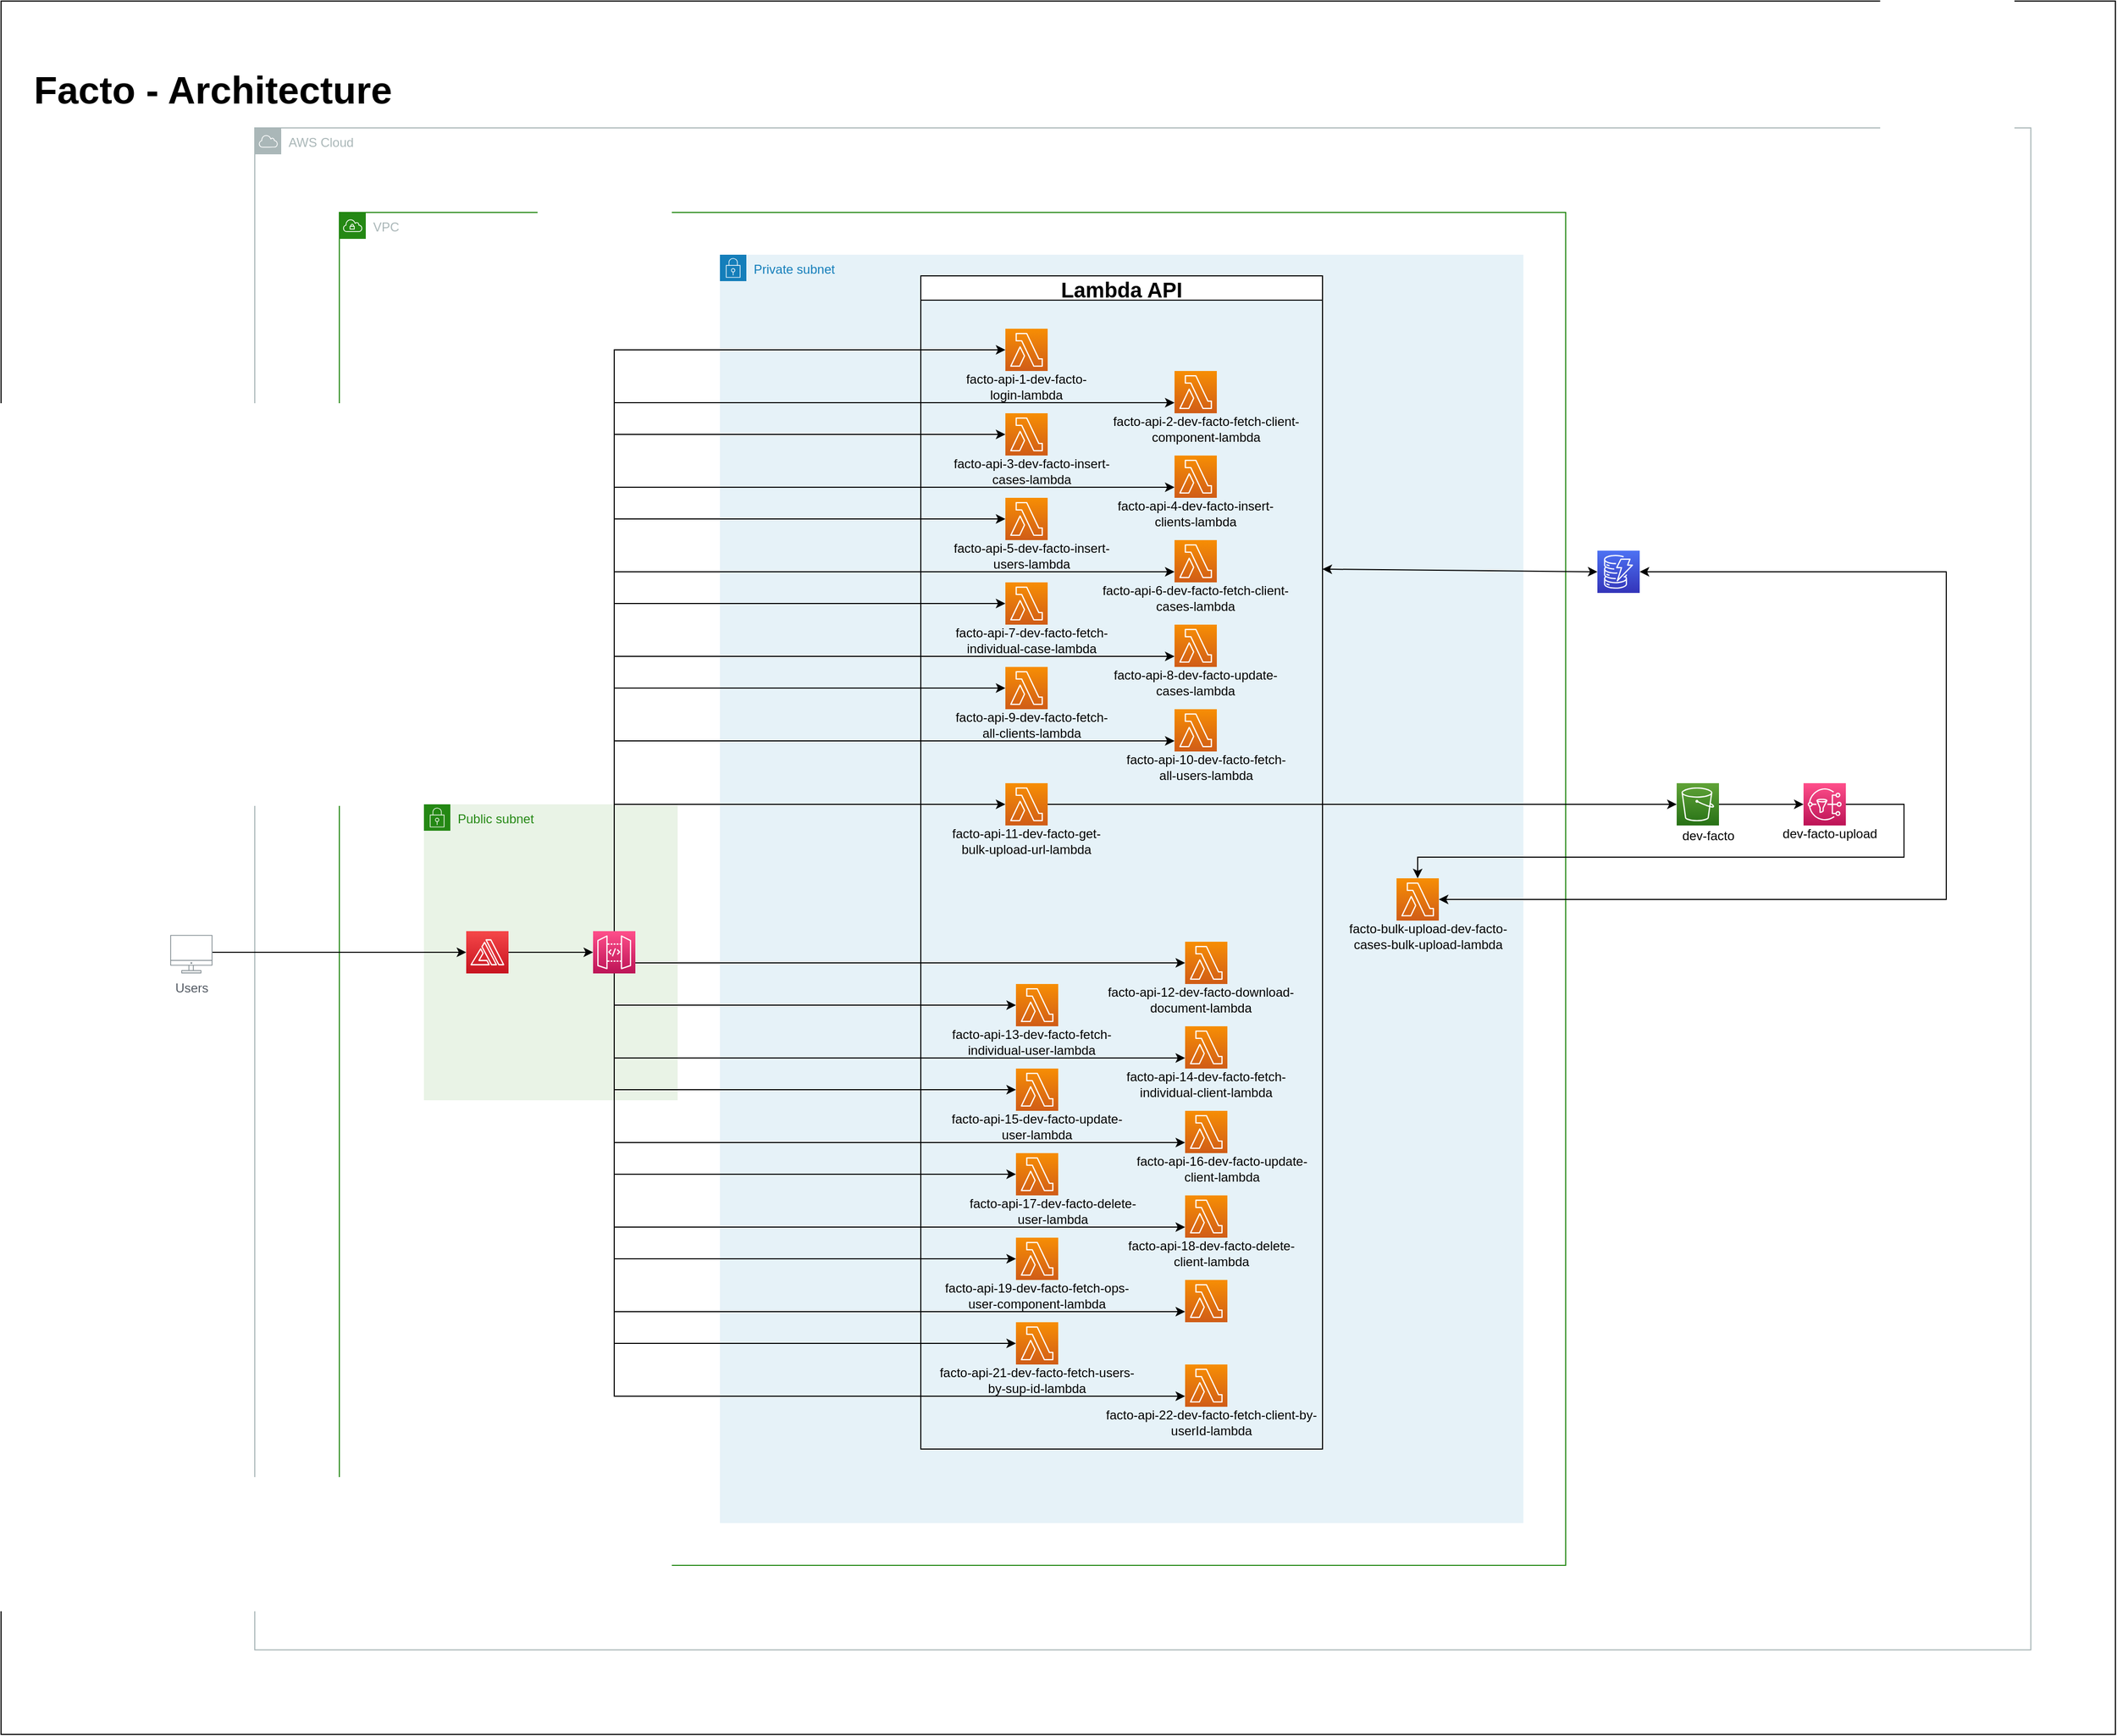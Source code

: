 <mxfile version="20.2.7" type="github">
  <diagram id="A2XSHuqJlMq8rNMNuziP" name="Page-1">
    <mxGraphModel dx="1766" dy="943" grid="1" gridSize="10" guides="1" tooltips="1" connect="1" arrows="1" fold="1" page="0" pageScale="1" pageWidth="1100" pageHeight="1100" background="#FFFFFF" math="0" shadow="0">
      <root>
        <mxCell id="0" />
        <mxCell id="1" parent="0" />
        <mxCell id="5oaeEAeBF5l6Jmh7AZM0-11" value="" style="rounded=0;whiteSpace=wrap;html=1;fontSize=36;" parent="1" vertex="1">
          <mxGeometry x="-400" y="-160" width="2000" height="1640" as="geometry" />
        </mxCell>
        <object label="AWS" id="ZJu1gmb1K3_EzXzDdYMx-7">
          <mxCell parent="0" />
        </object>
        <mxCell id="5oaeEAeBF5l6Jmh7AZM0-14" value="&lt;h1&gt;&lt;font style=&quot;font-size: 36px;&quot;&gt;Facto - Architecture&lt;/font&gt;&lt;/h1&gt;" style="text;strokeColor=none;fillColor=none;html=1;fontSize=24;fontStyle=1;verticalAlign=middle;align=center;" parent="ZJu1gmb1K3_EzXzDdYMx-7" vertex="1">
          <mxGeometry x="-350" y="-110" width="300" height="60" as="geometry" />
        </mxCell>
        <mxCell id="5oaeEAeBF5l6Jmh7AZM0-267" value="AWS Cloud" style="sketch=0;outlineConnect=0;gradientColor=none;html=1;whiteSpace=wrap;fontSize=12;fontStyle=0;shape=mxgraph.aws4.group;grIcon=mxgraph.aws4.group_aws_cloud;strokeColor=#AAB7B8;fillColor=none;verticalAlign=top;align=left;spacingLeft=30;fontColor=#AAB7B8;dashed=0;" parent="ZJu1gmb1K3_EzXzDdYMx-7" vertex="1">
          <mxGeometry x="-160" y="-40" width="1680" height="1440" as="geometry" />
        </mxCell>
        <object label="VPC" id="5oaeEAeBF5l6Jmh7AZM0-22">
          <mxCell parent="0" />
        </object>
        <mxCell id="5oaeEAeBF5l6Jmh7AZM0-23" value="VPC" style="points=[[0,0],[0.25,0],[0.5,0],[0.75,0],[1,0],[1,0.25],[1,0.5],[1,0.75],[1,1],[0.75,1],[0.5,1],[0.25,1],[0,1],[0,0.75],[0,0.5],[0,0.25]];outlineConnect=0;gradientColor=none;html=1;whiteSpace=wrap;fontSize=12;fontStyle=0;container=1;pointerEvents=0;collapsible=0;recursiveResize=0;shape=mxgraph.aws4.group;grIcon=mxgraph.aws4.group_vpc;strokeColor=#248814;fillColor=none;verticalAlign=top;align=left;spacingLeft=30;fontColor=#AAB7B8;dashed=0;" parent="5oaeEAeBF5l6Jmh7AZM0-22" vertex="1">
          <mxGeometry x="-80" y="40" width="1160" height="1280" as="geometry" />
        </mxCell>
        <object label="Subnet,SG" id="ZJu1gmb1K3_EzXzDdYMx-52">
          <mxCell parent="0" />
        </object>
        <mxCell id="5oaeEAeBF5l6Jmh7AZM0-32" value="Public subnet" style="points=[[0,0],[0.25,0],[0.5,0],[0.75,0],[1,0],[1,0.25],[1,0.5],[1,0.75],[1,1],[0.75,1],[0.5,1],[0.25,1],[0,1],[0,0.75],[0,0.5],[0,0.25]];outlineConnect=0;gradientColor=none;html=1;whiteSpace=wrap;fontSize=12;fontStyle=0;container=1;pointerEvents=0;collapsible=0;recursiveResize=0;shape=mxgraph.aws4.group;grIcon=mxgraph.aws4.group_security_group;grStroke=0;strokeColor=#248814;fillColor=#E9F3E6;verticalAlign=top;align=left;spacingLeft=30;fontColor=#248814;dashed=0;" parent="ZJu1gmb1K3_EzXzDdYMx-52" vertex="1">
          <mxGeometry y="600" width="240" height="280" as="geometry" />
        </mxCell>
        <mxCell id="5oaeEAeBF5l6Jmh7AZM0-33" value="Private subnet" style="points=[[0,0],[0.25,0],[0.5,0],[0.75,0],[1,0],[1,0.25],[1,0.5],[1,0.75],[1,1],[0.75,1],[0.5,1],[0.25,1],[0,1],[0,0.75],[0,0.5],[0,0.25]];outlineConnect=0;gradientColor=none;html=1;whiteSpace=wrap;fontSize=12;fontStyle=0;container=1;pointerEvents=0;collapsible=0;recursiveResize=0;shape=mxgraph.aws4.group;grIcon=mxgraph.aws4.group_security_group;grStroke=0;strokeColor=#147EBA;fillColor=#E6F2F8;verticalAlign=top;align=left;spacingLeft=30;fontColor=#147EBA;dashed=0;" parent="ZJu1gmb1K3_EzXzDdYMx-52" vertex="1">
          <mxGeometry x="280" y="80" width="760" height="1200" as="geometry" />
        </mxCell>
        <mxCell id="5oaeEAeBF5l6Jmh7AZM0-218" value="" style="sketch=0;points=[[0,0,0],[0.25,0,0],[0.5,0,0],[0.75,0,0],[1,0,0],[0,1,0],[0.25,1,0],[0.5,1,0],[0.75,1,0],[1,1,0],[0,0.25,0],[0,0.5,0],[0,0.75,0],[1,0.25,0],[1,0.5,0],[1,0.75,0]];outlineConnect=0;fontColor=#232F3E;gradientColor=#F78E04;gradientDirection=north;fillColor=#D05C17;strokeColor=#ffffff;dashed=0;verticalLabelPosition=bottom;verticalAlign=top;align=center;html=1;fontSize=12;fontStyle=0;aspect=fixed;shape=mxgraph.aws4.resourceIcon;resIcon=mxgraph.aws4.lambda;" parent="5oaeEAeBF5l6Jmh7AZM0-33" vertex="1">
          <mxGeometry x="640" y="590" width="40" height="40" as="geometry" />
        </mxCell>
        <mxCell id="5oaeEAeBF5l6Jmh7AZM0-219" value="facto-bulk-upload-dev-facto-cases-bulk-upload-lambda" style="text;html=1;strokeColor=none;fillColor=none;align=center;verticalAlign=middle;whiteSpace=wrap;rounded=0;" parent="5oaeEAeBF5l6Jmh7AZM0-33" vertex="1">
          <mxGeometry x="590" y="630" width="160" height="30" as="geometry" />
        </mxCell>
        <object label="LambdaGroup" id="5oaeEAeBF5l6Jmh7AZM0-170">
          <mxCell parent="0" />
        </object>
        <object label="FrontEnd- ApiGW" id="5oaeEAeBF5l6Jmh7AZM0-139">
          <mxCell parent="0" />
        </object>
        <mxCell id="5oaeEAeBF5l6Jmh7AZM0-153" style="edgeStyle=orthogonalEdgeStyle;rounded=0;orthogonalLoop=1;jettySize=auto;html=1;exitX=1;exitY=0.75;exitDx=0;exitDy=0;exitPerimeter=0;fontSize=36;" parent="5oaeEAeBF5l6Jmh7AZM0-139" source="5oaeEAeBF5l6Jmh7AZM0-140" target="5oaeEAeBF5l6Jmh7AZM0-114" edge="1">
          <mxGeometry relative="1" as="geometry" />
        </mxCell>
        <mxCell id="5oaeEAeBF5l6Jmh7AZM0-154" style="edgeStyle=orthogonalEdgeStyle;rounded=0;orthogonalLoop=1;jettySize=auto;html=1;exitX=0.5;exitY=1;exitDx=0;exitDy=0;exitPerimeter=0;entryX=0;entryY=0.5;entryDx=0;entryDy=0;entryPerimeter=0;fontSize=36;" parent="5oaeEAeBF5l6Jmh7AZM0-139" source="5oaeEAeBF5l6Jmh7AZM0-140" target="5oaeEAeBF5l6Jmh7AZM0-115" edge="1">
          <mxGeometry relative="1" as="geometry" />
        </mxCell>
        <mxCell id="5oaeEAeBF5l6Jmh7AZM0-155" style="edgeStyle=orthogonalEdgeStyle;rounded=0;orthogonalLoop=1;jettySize=auto;html=1;exitX=0.5;exitY=1;exitDx=0;exitDy=0;exitPerimeter=0;entryX=0;entryY=0.75;entryDx=0;entryDy=0;entryPerimeter=0;fontSize=36;" parent="5oaeEAeBF5l6Jmh7AZM0-139" source="5oaeEAeBF5l6Jmh7AZM0-140" target="5oaeEAeBF5l6Jmh7AZM0-118" edge="1">
          <mxGeometry relative="1" as="geometry" />
        </mxCell>
        <mxCell id="5oaeEAeBF5l6Jmh7AZM0-156" style="edgeStyle=orthogonalEdgeStyle;rounded=0;orthogonalLoop=1;jettySize=auto;html=1;exitX=0.5;exitY=1;exitDx=0;exitDy=0;exitPerimeter=0;entryX=0;entryY=0.5;entryDx=0;entryDy=0;entryPerimeter=0;fontSize=36;" parent="5oaeEAeBF5l6Jmh7AZM0-139" source="5oaeEAeBF5l6Jmh7AZM0-140" target="5oaeEAeBF5l6Jmh7AZM0-119" edge="1">
          <mxGeometry relative="1" as="geometry" />
        </mxCell>
        <mxCell id="5oaeEAeBF5l6Jmh7AZM0-157" style="edgeStyle=orthogonalEdgeStyle;rounded=0;orthogonalLoop=1;jettySize=auto;html=1;exitX=0.5;exitY=1;exitDx=0;exitDy=0;exitPerimeter=0;entryX=0;entryY=0.75;entryDx=0;entryDy=0;entryPerimeter=0;fontSize=36;" parent="5oaeEAeBF5l6Jmh7AZM0-139" source="5oaeEAeBF5l6Jmh7AZM0-140" target="5oaeEAeBF5l6Jmh7AZM0-120" edge="1">
          <mxGeometry relative="1" as="geometry" />
        </mxCell>
        <mxCell id="5oaeEAeBF5l6Jmh7AZM0-158" style="edgeStyle=orthogonalEdgeStyle;rounded=0;orthogonalLoop=1;jettySize=auto;html=1;exitX=0.5;exitY=1;exitDx=0;exitDy=0;exitPerimeter=0;entryX=0;entryY=0.5;entryDx=0;entryDy=0;entryPerimeter=0;fontSize=36;" parent="5oaeEAeBF5l6Jmh7AZM0-139" source="5oaeEAeBF5l6Jmh7AZM0-140" target="5oaeEAeBF5l6Jmh7AZM0-121" edge="1">
          <mxGeometry relative="1" as="geometry" />
        </mxCell>
        <mxCell id="5oaeEAeBF5l6Jmh7AZM0-159" style="edgeStyle=orthogonalEdgeStyle;rounded=0;orthogonalLoop=1;jettySize=auto;html=1;exitX=0.5;exitY=1;exitDx=0;exitDy=0;exitPerimeter=0;entryX=0;entryY=0.75;entryDx=0;entryDy=0;entryPerimeter=0;fontSize=36;" parent="5oaeEAeBF5l6Jmh7AZM0-139" source="5oaeEAeBF5l6Jmh7AZM0-140" target="5oaeEAeBF5l6Jmh7AZM0-122" edge="1">
          <mxGeometry relative="1" as="geometry" />
        </mxCell>
        <mxCell id="5oaeEAeBF5l6Jmh7AZM0-160" style="edgeStyle=orthogonalEdgeStyle;rounded=0;orthogonalLoop=1;jettySize=auto;html=1;exitX=0.5;exitY=1;exitDx=0;exitDy=0;exitPerimeter=0;entryX=0;entryY=0.5;entryDx=0;entryDy=0;entryPerimeter=0;fontSize=36;" parent="5oaeEAeBF5l6Jmh7AZM0-139" source="5oaeEAeBF5l6Jmh7AZM0-140" target="5oaeEAeBF5l6Jmh7AZM0-123" edge="1">
          <mxGeometry relative="1" as="geometry" />
        </mxCell>
        <mxCell id="5oaeEAeBF5l6Jmh7AZM0-161" style="edgeStyle=orthogonalEdgeStyle;rounded=0;orthogonalLoop=1;jettySize=auto;html=1;exitX=0.5;exitY=1;exitDx=0;exitDy=0;exitPerimeter=0;entryX=0;entryY=0.75;entryDx=0;entryDy=0;entryPerimeter=0;fontSize=36;" parent="5oaeEAeBF5l6Jmh7AZM0-139" source="5oaeEAeBF5l6Jmh7AZM0-140" target="5oaeEAeBF5l6Jmh7AZM0-116" edge="1">
          <mxGeometry relative="1" as="geometry" />
        </mxCell>
        <mxCell id="5oaeEAeBF5l6Jmh7AZM0-162" style="edgeStyle=orthogonalEdgeStyle;rounded=0;orthogonalLoop=1;jettySize=auto;html=1;exitX=0.5;exitY=1;exitDx=0;exitDy=0;exitPerimeter=0;entryX=0;entryY=0.5;entryDx=0;entryDy=0;entryPerimeter=0;fontSize=36;" parent="5oaeEAeBF5l6Jmh7AZM0-139" source="5oaeEAeBF5l6Jmh7AZM0-140" target="5oaeEAeBF5l6Jmh7AZM0-117" edge="1">
          <mxGeometry relative="1" as="geometry" />
        </mxCell>
        <mxCell id="5oaeEAeBF5l6Jmh7AZM0-163" style="edgeStyle=orthogonalEdgeStyle;rounded=0;orthogonalLoop=1;jettySize=auto;html=1;exitX=0.5;exitY=1;exitDx=0;exitDy=0;exitPerimeter=0;entryX=0;entryY=0.75;entryDx=0;entryDy=0;entryPerimeter=0;fontSize=36;" parent="5oaeEAeBF5l6Jmh7AZM0-139" source="5oaeEAeBF5l6Jmh7AZM0-140" target="5oaeEAeBF5l6Jmh7AZM0-134" edge="1">
          <mxGeometry relative="1" as="geometry" />
        </mxCell>
        <mxCell id="5oaeEAeBF5l6Jmh7AZM0-140" value="" style="sketch=0;points=[[0,0,0],[0.25,0,0],[0.5,0,0],[0.75,0,0],[1,0,0],[0,1,0],[0.25,1,0],[0.5,1,0],[0.75,1,0],[1,1,0],[0,0.25,0],[0,0.5,0],[0,0.75,0],[1,0.25,0],[1,0.5,0],[1,0.75,0]];outlineConnect=0;fontColor=#232F3E;gradientColor=#FF4F8B;gradientDirection=north;fillColor=#BC1356;strokeColor=#ffffff;dashed=0;verticalLabelPosition=bottom;verticalAlign=top;align=center;html=1;fontSize=12;fontStyle=0;aspect=fixed;shape=mxgraph.aws4.resourceIcon;resIcon=mxgraph.aws4.api_gateway;" parent="5oaeEAeBF5l6Jmh7AZM0-139" vertex="1">
          <mxGeometry x="160" y="720" width="40" height="40" as="geometry" />
        </mxCell>
        <mxCell id="5oaeEAeBF5l6Jmh7AZM0-246" style="edgeStyle=orthogonalEdgeStyle;rounded=0;orthogonalLoop=1;jettySize=auto;html=1;exitX=1;exitY=0.5;exitDx=0;exitDy=0;exitPerimeter=0;entryX=0;entryY=0.5;entryDx=0;entryDy=0;entryPerimeter=0;fontSize=36;" parent="5oaeEAeBF5l6Jmh7AZM0-139" source="5oaeEAeBF5l6Jmh7AZM0-245" target="5oaeEAeBF5l6Jmh7AZM0-140" edge="1">
          <mxGeometry relative="1" as="geometry" />
        </mxCell>
        <mxCell id="5oaeEAeBF5l6Jmh7AZM0-245" value="" style="sketch=0;points=[[0,0,0],[0.25,0,0],[0.5,0,0],[0.75,0,0],[1,0,0],[0,1,0],[0.25,1,0],[0.5,1,0],[0.75,1,0],[1,1,0],[0,0.25,0],[0,0.5,0],[0,0.75,0],[1,0.25,0],[1,0.5,0],[1,0.75,0]];outlineConnect=0;fontColor=#232F3E;gradientColor=#F54749;gradientDirection=north;fillColor=#C7131F;strokeColor=#ffffff;dashed=0;verticalLabelPosition=bottom;verticalAlign=top;align=center;html=1;fontSize=12;fontStyle=0;aspect=fixed;shape=mxgraph.aws4.resourceIcon;resIcon=mxgraph.aws4.amplify;" parent="5oaeEAeBF5l6Jmh7AZM0-139" vertex="1">
          <mxGeometry x="40" y="720" width="40" height="40" as="geometry" />
        </mxCell>
        <mxCell id="5oaeEAeBF5l6Jmh7AZM0-276" style="edgeStyle=orthogonalEdgeStyle;rounded=0;orthogonalLoop=1;jettySize=auto;html=1;entryX=0;entryY=0.5;entryDx=0;entryDy=0;entryPerimeter=0;fontSize=36;" parent="5oaeEAeBF5l6Jmh7AZM0-139" source="5oaeEAeBF5l6Jmh7AZM0-275" target="5oaeEAeBF5l6Jmh7AZM0-245" edge="1">
          <mxGeometry relative="1" as="geometry">
            <Array as="points">
              <mxPoint x="-140" y="740" />
              <mxPoint x="-140" y="740" />
            </Array>
          </mxGeometry>
        </mxCell>
        <mxCell id="5oaeEAeBF5l6Jmh7AZM0-275" value="Users" style="sketch=0;outlineConnect=0;gradientColor=none;fontColor=#545B64;strokeColor=none;fillColor=#879196;dashed=0;verticalLabelPosition=bottom;verticalAlign=top;align=center;html=1;fontSize=12;fontStyle=0;aspect=fixed;shape=mxgraph.aws4.illustration_desktop;pointerEvents=1" parent="5oaeEAeBF5l6Jmh7AZM0-139" vertex="1">
          <mxGeometry x="-240" y="723.59" width="40" height="36.41" as="geometry" />
        </mxCell>
        <object label="Lambda-api" id="ZJu1gmb1K3_EzXzDdYMx-8">
          <mxCell parent="0" />
        </object>
        <mxCell id="5oaeEAeBF5l6Jmh7AZM0-114" value="" style="sketch=0;points=[[0,0,0],[0.25,0,0],[0.5,0,0],[0.75,0,0],[1,0,0],[0,1,0],[0.25,1,0],[0.5,1,0],[0.75,1,0],[1,1,0],[0,0.25,0],[0,0.5,0],[0,0.75,0],[1,0.25,0],[1,0.5,0],[1,0.75,0]];outlineConnect=0;fontColor=#232F3E;gradientColor=#F78E04;gradientDirection=north;fillColor=#D05C17;strokeColor=#ffffff;dashed=0;verticalLabelPosition=bottom;verticalAlign=top;align=center;html=1;fontSize=12;fontStyle=0;aspect=fixed;shape=mxgraph.aws4.resourceIcon;resIcon=mxgraph.aws4.lambda;" parent="ZJu1gmb1K3_EzXzDdYMx-8" vertex="1">
          <mxGeometry x="720" y="730" width="40" height="40" as="geometry" />
        </mxCell>
        <mxCell id="5oaeEAeBF5l6Jmh7AZM0-115" value="" style="sketch=0;points=[[0,0,0],[0.25,0,0],[0.5,0,0],[0.75,0,0],[1,0,0],[0,1,0],[0.25,1,0],[0.5,1,0],[0.75,1,0],[1,1,0],[0,0.25,0],[0,0.5,0],[0,0.75,0],[1,0.25,0],[1,0.5,0],[1,0.75,0]];outlineConnect=0;fontColor=#232F3E;gradientColor=#F78E04;gradientDirection=north;fillColor=#D05C17;strokeColor=#ffffff;dashed=0;verticalLabelPosition=bottom;verticalAlign=top;align=center;html=1;fontSize=12;fontStyle=0;aspect=fixed;shape=mxgraph.aws4.resourceIcon;resIcon=mxgraph.aws4.lambda;" parent="ZJu1gmb1K3_EzXzDdYMx-8" vertex="1">
          <mxGeometry x="560" y="770" width="40" height="40" as="geometry" />
        </mxCell>
        <mxCell id="5oaeEAeBF5l6Jmh7AZM0-116" value="" style="sketch=0;points=[[0,0,0],[0.25,0,0],[0.5,0,0],[0.75,0,0],[1,0,0],[0,1,0],[0.25,1,0],[0.5,1,0],[0.75,1,0],[1,1,0],[0,0.25,0],[0,0.5,0],[0,0.75,0],[1,0.25,0],[1,0.5,0],[1,0.75,0]];outlineConnect=0;fontColor=#232F3E;gradientColor=#F78E04;gradientDirection=north;fillColor=#D05C17;strokeColor=#ffffff;dashed=0;verticalLabelPosition=bottom;verticalAlign=top;align=center;html=1;fontSize=12;fontStyle=0;aspect=fixed;shape=mxgraph.aws4.resourceIcon;resIcon=mxgraph.aws4.lambda;" parent="ZJu1gmb1K3_EzXzDdYMx-8" vertex="1">
          <mxGeometry x="720" y="1050" width="40" height="40" as="geometry" />
        </mxCell>
        <mxCell id="5oaeEAeBF5l6Jmh7AZM0-117" value="" style="sketch=0;points=[[0,0,0],[0.25,0,0],[0.5,0,0],[0.75,0,0],[1,0,0],[0,1,0],[0.25,1,0],[0.5,1,0],[0.75,1,0],[1,1,0],[0,0.25,0],[0,0.5,0],[0,0.75,0],[1,0.25,0],[1,0.5,0],[1,0.75,0]];outlineConnect=0;fontColor=#232F3E;gradientColor=#F78E04;gradientDirection=north;fillColor=#D05C17;strokeColor=#ffffff;dashed=0;verticalLabelPosition=bottom;verticalAlign=top;align=center;html=1;fontSize=12;fontStyle=0;aspect=fixed;shape=mxgraph.aws4.resourceIcon;resIcon=mxgraph.aws4.lambda;" parent="ZJu1gmb1K3_EzXzDdYMx-8" vertex="1">
          <mxGeometry x="560" y="1090" width="40" height="40" as="geometry" />
        </mxCell>
        <mxCell id="5oaeEAeBF5l6Jmh7AZM0-118" value="" style="sketch=0;points=[[0,0,0],[0.25,0,0],[0.5,0,0],[0.75,0,0],[1,0,0],[0,1,0],[0.25,1,0],[0.5,1,0],[0.75,1,0],[1,1,0],[0,0.25,0],[0,0.5,0],[0,0.75,0],[1,0.25,0],[1,0.5,0],[1,0.75,0]];outlineConnect=0;fontColor=#232F3E;gradientColor=#F78E04;gradientDirection=north;fillColor=#D05C17;strokeColor=#ffffff;dashed=0;verticalLabelPosition=bottom;verticalAlign=top;align=center;html=1;fontSize=12;fontStyle=0;aspect=fixed;shape=mxgraph.aws4.resourceIcon;resIcon=mxgraph.aws4.lambda;" parent="ZJu1gmb1K3_EzXzDdYMx-8" vertex="1">
          <mxGeometry x="720" y="810" width="40" height="40" as="geometry" />
        </mxCell>
        <mxCell id="5oaeEAeBF5l6Jmh7AZM0-119" value="" style="sketch=0;points=[[0,0,0],[0.25,0,0],[0.5,0,0],[0.75,0,0],[1,0,0],[0,1,0],[0.25,1,0],[0.5,1,0],[0.75,1,0],[1,1,0],[0,0.25,0],[0,0.5,0],[0,0.75,0],[1,0.25,0],[1,0.5,0],[1,0.75,0]];outlineConnect=0;fontColor=#232F3E;gradientColor=#F78E04;gradientDirection=north;fillColor=#D05C17;strokeColor=#ffffff;dashed=0;verticalLabelPosition=bottom;verticalAlign=top;align=center;html=1;fontSize=12;fontStyle=0;aspect=fixed;shape=mxgraph.aws4.resourceIcon;resIcon=mxgraph.aws4.lambda;" parent="ZJu1gmb1K3_EzXzDdYMx-8" vertex="1">
          <mxGeometry x="560" y="850" width="40" height="40" as="geometry" />
        </mxCell>
        <mxCell id="5oaeEAeBF5l6Jmh7AZM0-120" value="" style="sketch=0;points=[[0,0,0],[0.25,0,0],[0.5,0,0],[0.75,0,0],[1,0,0],[0,1,0],[0.25,1,0],[0.5,1,0],[0.75,1,0],[1,1,0],[0,0.25,0],[0,0.5,0],[0,0.75,0],[1,0.25,0],[1,0.5,0],[1,0.75,0]];outlineConnect=0;fontColor=#232F3E;gradientColor=#F78E04;gradientDirection=north;fillColor=#D05C17;strokeColor=#ffffff;dashed=0;verticalLabelPosition=bottom;verticalAlign=top;align=center;html=1;fontSize=12;fontStyle=0;aspect=fixed;shape=mxgraph.aws4.resourceIcon;resIcon=mxgraph.aws4.lambda;" parent="ZJu1gmb1K3_EzXzDdYMx-8" vertex="1">
          <mxGeometry x="720" y="890" width="40" height="40" as="geometry" />
        </mxCell>
        <mxCell id="5oaeEAeBF5l6Jmh7AZM0-121" value="" style="sketch=0;points=[[0,0,0],[0.25,0,0],[0.5,0,0],[0.75,0,0],[1,0,0],[0,1,0],[0.25,1,0],[0.5,1,0],[0.75,1,0],[1,1,0],[0,0.25,0],[0,0.5,0],[0,0.75,0],[1,0.25,0],[1,0.5,0],[1,0.75,0]];outlineConnect=0;fontColor=#232F3E;gradientColor=#F78E04;gradientDirection=north;fillColor=#D05C17;strokeColor=#ffffff;dashed=0;verticalLabelPosition=bottom;verticalAlign=top;align=center;html=1;fontSize=12;fontStyle=0;aspect=fixed;shape=mxgraph.aws4.resourceIcon;resIcon=mxgraph.aws4.lambda;" parent="ZJu1gmb1K3_EzXzDdYMx-8" vertex="1">
          <mxGeometry x="560" y="930" width="40" height="40" as="geometry" />
        </mxCell>
        <mxCell id="5oaeEAeBF5l6Jmh7AZM0-122" value="" style="sketch=0;points=[[0,0,0],[0.25,0,0],[0.5,0,0],[0.75,0,0],[1,0,0],[0,1,0],[0.25,1,0],[0.5,1,0],[0.75,1,0],[1,1,0],[0,0.25,0],[0,0.5,0],[0,0.75,0],[1,0.25,0],[1,0.5,0],[1,0.75,0]];outlineConnect=0;fontColor=#232F3E;gradientColor=#F78E04;gradientDirection=north;fillColor=#D05C17;strokeColor=#ffffff;dashed=0;verticalLabelPosition=bottom;verticalAlign=top;align=center;html=1;fontSize=12;fontStyle=0;aspect=fixed;shape=mxgraph.aws4.resourceIcon;resIcon=mxgraph.aws4.lambda;" parent="ZJu1gmb1K3_EzXzDdYMx-8" vertex="1">
          <mxGeometry x="720" y="970" width="40" height="40" as="geometry" />
        </mxCell>
        <mxCell id="5oaeEAeBF5l6Jmh7AZM0-123" value="" style="sketch=0;points=[[0,0,0],[0.25,0,0],[0.5,0,0],[0.75,0,0],[1,0,0],[0,1,0],[0.25,1,0],[0.5,1,0],[0.75,1,0],[1,1,0],[0,0.25,0],[0,0.5,0],[0,0.75,0],[1,0.25,0],[1,0.5,0],[1,0.75,0]];outlineConnect=0;fontColor=#232F3E;gradientColor=#F78E04;gradientDirection=north;fillColor=#D05C17;strokeColor=#ffffff;dashed=0;verticalLabelPosition=bottom;verticalAlign=top;align=center;html=1;fontSize=12;fontStyle=0;aspect=fixed;shape=mxgraph.aws4.resourceIcon;resIcon=mxgraph.aws4.lambda;" parent="ZJu1gmb1K3_EzXzDdYMx-8" vertex="1">
          <mxGeometry x="560" y="1010" width="40" height="40" as="geometry" />
        </mxCell>
        <mxCell id="5oaeEAeBF5l6Jmh7AZM0-124" value="facto-api-19-dev-facto-fetch-ops-user-component-lambda" style="text;html=1;strokeColor=none;fillColor=none;align=center;verticalAlign=middle;whiteSpace=wrap;rounded=0;" parent="ZJu1gmb1K3_EzXzDdYMx-8" vertex="1">
          <mxGeometry x="480" y="1050" width="200" height="30" as="geometry" />
        </mxCell>
        <mxCell id="5oaeEAeBF5l6Jmh7AZM0-125" value="facto-api-18-dev-facto-delete-client-lambda" style="text;html=1;strokeColor=none;fillColor=none;align=center;verticalAlign=middle;whiteSpace=wrap;rounded=0;" parent="ZJu1gmb1K3_EzXzDdYMx-8" vertex="1">
          <mxGeometry x="660" y="1010" width="170" height="30" as="geometry" />
        </mxCell>
        <mxCell id="5oaeEAeBF5l6Jmh7AZM0-126" value="facto-api-14-dev-facto-fetch-individual-client-lambda" style="text;html=1;strokeColor=none;fillColor=none;align=center;verticalAlign=middle;whiteSpace=wrap;rounded=0;" parent="ZJu1gmb1K3_EzXzDdYMx-8" vertex="1">
          <mxGeometry x="640" y="850" width="200" height="30" as="geometry" />
        </mxCell>
        <mxCell id="5oaeEAeBF5l6Jmh7AZM0-127" value="facto-api-17-dev-facto-delete-user-lambda" style="text;html=1;strokeColor=none;fillColor=none;align=center;verticalAlign=middle;whiteSpace=wrap;rounded=0;" parent="ZJu1gmb1K3_EzXzDdYMx-8" vertex="1">
          <mxGeometry x="510" y="970" width="170" height="30" as="geometry" />
        </mxCell>
        <mxCell id="5oaeEAeBF5l6Jmh7AZM0-128" value="facto-api-16-dev-facto-update-client-lambda" style="text;html=1;strokeColor=none;fillColor=none;align=center;verticalAlign=middle;whiteSpace=wrap;rounded=0;" parent="ZJu1gmb1K3_EzXzDdYMx-8" vertex="1">
          <mxGeometry x="670" y="930" width="170" height="30" as="geometry" />
        </mxCell>
        <mxCell id="5oaeEAeBF5l6Jmh7AZM0-129" value="facto-api-12-dev-facto-download-document-lambda" style="text;html=1;strokeColor=none;fillColor=none;align=center;verticalAlign=middle;whiteSpace=wrap;rounded=0;" parent="ZJu1gmb1K3_EzXzDdYMx-8" vertex="1">
          <mxGeometry x="640" y="770" width="190" height="30" as="geometry" />
        </mxCell>
        <mxCell id="5oaeEAeBF5l6Jmh7AZM0-130" value="facto-api-13-dev-facto-fetch-individual-user-lambda" style="text;html=1;strokeColor=none;fillColor=none;align=center;verticalAlign=middle;whiteSpace=wrap;rounded=0;" parent="ZJu1gmb1K3_EzXzDdYMx-8" vertex="1">
          <mxGeometry x="485" y="810" width="180" height="30" as="geometry" />
        </mxCell>
        <mxCell id="5oaeEAeBF5l6Jmh7AZM0-131" value="facto-api-15-dev-facto-update-user-lambda" style="text;html=1;strokeColor=none;fillColor=none;align=center;verticalAlign=middle;whiteSpace=wrap;rounded=0;" parent="ZJu1gmb1K3_EzXzDdYMx-8" vertex="1">
          <mxGeometry x="490" y="890" width="180" height="30" as="geometry" />
        </mxCell>
        <mxCell id="5oaeEAeBF5l6Jmh7AZM0-132" value="facto-api-21-dev-facto-fetch-users-by-sup-id-lambda" style="text;html=1;strokeColor=none;fillColor=none;align=center;verticalAlign=middle;whiteSpace=wrap;rounded=0;" parent="ZJu1gmb1K3_EzXzDdYMx-8" vertex="1">
          <mxGeometry x="480" y="1130" width="200" height="30" as="geometry" />
        </mxCell>
        <mxCell id="5oaeEAeBF5l6Jmh7AZM0-133" value="facto-api-22-dev-facto-fetch-client-by-userId-lambda" style="text;html=1;strokeColor=none;fillColor=none;align=center;verticalAlign=middle;whiteSpace=wrap;rounded=0;" parent="ZJu1gmb1K3_EzXzDdYMx-8" vertex="1">
          <mxGeometry x="640" y="1170" width="210" height="30" as="geometry" />
        </mxCell>
        <mxCell id="5oaeEAeBF5l6Jmh7AZM0-134" value="" style="sketch=0;points=[[0,0,0],[0.25,0,0],[0.5,0,0],[0.75,0,0],[1,0,0],[0,1,0],[0.25,1,0],[0.5,1,0],[0.75,1,0],[1,1,0],[0,0.25,0],[0,0.5,0],[0,0.75,0],[1,0.25,0],[1,0.5,0],[1,0.75,0]];outlineConnect=0;fontColor=#232F3E;gradientColor=#F78E04;gradientDirection=north;fillColor=#D05C17;strokeColor=#ffffff;dashed=0;verticalLabelPosition=bottom;verticalAlign=top;align=center;html=1;fontSize=12;fontStyle=0;aspect=fixed;shape=mxgraph.aws4.resourceIcon;resIcon=mxgraph.aws4.lambda;" parent="ZJu1gmb1K3_EzXzDdYMx-8" vertex="1">
          <mxGeometry x="720" y="1130" width="40" height="40" as="geometry" />
        </mxCell>
        <mxCell id="5oaeEAeBF5l6Jmh7AZM0-193" value="Lambda API" style="swimlane;fontSize=20;startSize=23;" parent="ZJu1gmb1K3_EzXzDdYMx-8" vertex="1">
          <mxGeometry x="470" y="100" width="380" height="1110" as="geometry" />
        </mxCell>
        <mxCell id="5oaeEAeBF5l6Jmh7AZM0-194" value="" style="sketch=0;points=[[0,0,0],[0.25,0,0],[0.5,0,0],[0.75,0,0],[1,0,0],[0,1,0],[0.25,1,0],[0.5,1,0],[0.75,1,0],[1,1,0],[0,0.25,0],[0,0.5,0],[0,0.75,0],[1,0.25,0],[1,0.5,0],[1,0.75,0]];outlineConnect=0;fontColor=#232F3E;gradientColor=#F78E04;gradientDirection=north;fillColor=#D05C17;strokeColor=#ffffff;dashed=0;verticalLabelPosition=bottom;verticalAlign=top;align=center;html=1;fontSize=12;fontStyle=0;aspect=fixed;shape=mxgraph.aws4.resourceIcon;resIcon=mxgraph.aws4.lambda;" parent="5oaeEAeBF5l6Jmh7AZM0-193" vertex="1">
          <mxGeometry x="80" y="50" width="40" height="40" as="geometry" />
        </mxCell>
        <mxCell id="5oaeEAeBF5l6Jmh7AZM0-195" value="" style="sketch=0;points=[[0,0,0],[0.25,0,0],[0.5,0,0],[0.75,0,0],[1,0,0],[0,1,0],[0.25,1,0],[0.5,1,0],[0.75,1,0],[1,1,0],[0,0.25,0],[0,0.5,0],[0,0.75,0],[1,0.25,0],[1,0.5,0],[1,0.75,0]];outlineConnect=0;fontColor=#232F3E;gradientColor=#F78E04;gradientDirection=north;fillColor=#D05C17;strokeColor=#ffffff;dashed=0;verticalLabelPosition=bottom;verticalAlign=top;align=center;html=1;fontSize=12;fontStyle=0;aspect=fixed;shape=mxgraph.aws4.resourceIcon;resIcon=mxgraph.aws4.lambda;" parent="5oaeEAeBF5l6Jmh7AZM0-193" vertex="1">
          <mxGeometry x="240" y="90" width="40" height="40" as="geometry" />
        </mxCell>
        <mxCell id="5oaeEAeBF5l6Jmh7AZM0-196" value="" style="sketch=0;points=[[0,0,0],[0.25,0,0],[0.5,0,0],[0.75,0,0],[1,0,0],[0,1,0],[0.25,1,0],[0.5,1,0],[0.75,1,0],[1,1,0],[0,0.25,0],[0,0.5,0],[0,0.75,0],[1,0.25,0],[1,0.5,0],[1,0.75,0]];outlineConnect=0;fontColor=#232F3E;gradientColor=#F78E04;gradientDirection=north;fillColor=#D05C17;strokeColor=#ffffff;dashed=0;verticalLabelPosition=bottom;verticalAlign=top;align=center;html=1;fontSize=12;fontStyle=0;aspect=fixed;shape=mxgraph.aws4.resourceIcon;resIcon=mxgraph.aws4.lambda;" parent="5oaeEAeBF5l6Jmh7AZM0-193" vertex="1">
          <mxGeometry x="80" y="130" width="40" height="40" as="geometry" />
        </mxCell>
        <mxCell id="5oaeEAeBF5l6Jmh7AZM0-197" value="" style="sketch=0;points=[[0,0,0],[0.25,0,0],[0.5,0,0],[0.75,0,0],[1,0,0],[0,1,0],[0.25,1,0],[0.5,1,0],[0.75,1,0],[1,1,0],[0,0.25,0],[0,0.5,0],[0,0.75,0],[1,0.25,0],[1,0.5,0],[1,0.75,0]];outlineConnect=0;fontColor=#232F3E;gradientColor=#F78E04;gradientDirection=north;fillColor=#D05C17;strokeColor=#ffffff;dashed=0;verticalLabelPosition=bottom;verticalAlign=top;align=center;html=1;fontSize=12;fontStyle=0;aspect=fixed;shape=mxgraph.aws4.resourceIcon;resIcon=mxgraph.aws4.lambda;" parent="5oaeEAeBF5l6Jmh7AZM0-193" vertex="1">
          <mxGeometry x="240" y="170" width="40" height="40" as="geometry" />
        </mxCell>
        <mxCell id="5oaeEAeBF5l6Jmh7AZM0-198" value="" style="sketch=0;points=[[0,0,0],[0.25,0,0],[0.5,0,0],[0.75,0,0],[1,0,0],[0,1,0],[0.25,1,0],[0.5,1,0],[0.75,1,0],[1,1,0],[0,0.25,0],[0,0.5,0],[0,0.75,0],[1,0.25,0],[1,0.5,0],[1,0.75,0]];outlineConnect=0;fontColor=#232F3E;gradientColor=#F78E04;gradientDirection=north;fillColor=#D05C17;strokeColor=#ffffff;dashed=0;verticalLabelPosition=bottom;verticalAlign=top;align=center;html=1;fontSize=12;fontStyle=0;aspect=fixed;shape=mxgraph.aws4.resourceIcon;resIcon=mxgraph.aws4.lambda;" parent="5oaeEAeBF5l6Jmh7AZM0-193" vertex="1">
          <mxGeometry x="80" y="210" width="40" height="40" as="geometry" />
        </mxCell>
        <mxCell id="5oaeEAeBF5l6Jmh7AZM0-199" value="" style="sketch=0;points=[[0,0,0],[0.25,0,0],[0.5,0,0],[0.75,0,0],[1,0,0],[0,1,0],[0.25,1,0],[0.5,1,0],[0.75,1,0],[1,1,0],[0,0.25,0],[0,0.5,0],[0,0.75,0],[1,0.25,0],[1,0.5,0],[1,0.75,0]];outlineConnect=0;fontColor=#232F3E;gradientColor=#F78E04;gradientDirection=north;fillColor=#D05C17;strokeColor=#ffffff;dashed=0;verticalLabelPosition=bottom;verticalAlign=top;align=center;html=1;fontSize=12;fontStyle=0;aspect=fixed;shape=mxgraph.aws4.resourceIcon;resIcon=mxgraph.aws4.lambda;" parent="5oaeEAeBF5l6Jmh7AZM0-193" vertex="1">
          <mxGeometry x="240" y="250" width="40" height="40" as="geometry" />
        </mxCell>
        <mxCell id="5oaeEAeBF5l6Jmh7AZM0-200" value="" style="sketch=0;points=[[0,0,0],[0.25,0,0],[0.5,0,0],[0.75,0,0],[1,0,0],[0,1,0],[0.25,1,0],[0.5,1,0],[0.75,1,0],[1,1,0],[0,0.25,0],[0,0.5,0],[0,0.75,0],[1,0.25,0],[1,0.5,0],[1,0.75,0]];outlineConnect=0;fontColor=#232F3E;gradientColor=#F78E04;gradientDirection=north;fillColor=#D05C17;strokeColor=#ffffff;dashed=0;verticalLabelPosition=bottom;verticalAlign=top;align=center;html=1;fontSize=12;fontStyle=0;aspect=fixed;shape=mxgraph.aws4.resourceIcon;resIcon=mxgraph.aws4.lambda;" parent="5oaeEAeBF5l6Jmh7AZM0-193" vertex="1">
          <mxGeometry x="80" y="290" width="40" height="40" as="geometry" />
        </mxCell>
        <mxCell id="5oaeEAeBF5l6Jmh7AZM0-201" value="" style="sketch=0;points=[[0,0,0],[0.25,0,0],[0.5,0,0],[0.75,0,0],[1,0,0],[0,1,0],[0.25,1,0],[0.5,1,0],[0.75,1,0],[1,1,0],[0,0.25,0],[0,0.5,0],[0,0.75,0],[1,0.25,0],[1,0.5,0],[1,0.75,0]];outlineConnect=0;fontColor=#232F3E;gradientColor=#F78E04;gradientDirection=north;fillColor=#D05C17;strokeColor=#ffffff;dashed=0;verticalLabelPosition=bottom;verticalAlign=top;align=center;html=1;fontSize=12;fontStyle=0;aspect=fixed;shape=mxgraph.aws4.resourceIcon;resIcon=mxgraph.aws4.lambda;" parent="5oaeEAeBF5l6Jmh7AZM0-193" vertex="1">
          <mxGeometry x="240" y="330" width="40" height="40" as="geometry" />
        </mxCell>
        <mxCell id="5oaeEAeBF5l6Jmh7AZM0-202" value="" style="sketch=0;points=[[0,0,0],[0.25,0,0],[0.5,0,0],[0.75,0,0],[1,0,0],[0,1,0],[0.25,1,0],[0.5,1,0],[0.75,1,0],[1,1,0],[0,0.25,0],[0,0.5,0],[0,0.75,0],[1,0.25,0],[1,0.5,0],[1,0.75,0]];outlineConnect=0;fontColor=#232F3E;gradientColor=#F78E04;gradientDirection=north;fillColor=#D05C17;strokeColor=#ffffff;dashed=0;verticalLabelPosition=bottom;verticalAlign=top;align=center;html=1;fontSize=12;fontStyle=0;aspect=fixed;shape=mxgraph.aws4.resourceIcon;resIcon=mxgraph.aws4.lambda;" parent="5oaeEAeBF5l6Jmh7AZM0-193" vertex="1">
          <mxGeometry x="80" y="370" width="40" height="40" as="geometry" />
        </mxCell>
        <mxCell id="5oaeEAeBF5l6Jmh7AZM0-203" value="" style="sketch=0;points=[[0,0,0],[0.25,0,0],[0.5,0,0],[0.75,0,0],[1,0,0],[0,1,0],[0.25,1,0],[0.5,1,0],[0.75,1,0],[1,1,0],[0,0.25,0],[0,0.5,0],[0,0.75,0],[1,0.25,0],[1,0.5,0],[1,0.75,0]];outlineConnect=0;fontColor=#232F3E;gradientColor=#F78E04;gradientDirection=north;fillColor=#D05C17;strokeColor=#ffffff;dashed=0;verticalLabelPosition=bottom;verticalAlign=top;align=center;html=1;fontSize=12;fontStyle=0;aspect=fixed;shape=mxgraph.aws4.resourceIcon;resIcon=mxgraph.aws4.lambda;" parent="5oaeEAeBF5l6Jmh7AZM0-193" vertex="1">
          <mxGeometry x="240" y="410" width="40" height="40" as="geometry" />
        </mxCell>
        <mxCell id="5oaeEAeBF5l6Jmh7AZM0-204" value="facto-api-6-dev-facto-fetch-client-cases-lambda" style="text;html=1;strokeColor=none;fillColor=none;align=center;verticalAlign=middle;whiteSpace=wrap;rounded=0;" parent="5oaeEAeBF5l6Jmh7AZM0-193" vertex="1">
          <mxGeometry x="170" y="290" width="180" height="30" as="geometry" />
        </mxCell>
        <mxCell id="5oaeEAeBF5l6Jmh7AZM0-205" value="facto-api-4-dev-facto-insert-clients-lambda" style="text;html=1;strokeColor=none;fillColor=none;align=center;verticalAlign=middle;whiteSpace=wrap;rounded=0;" parent="5oaeEAeBF5l6Jmh7AZM0-193" vertex="1">
          <mxGeometry x="170" y="210" width="180" height="30" as="geometry" />
        </mxCell>
        <mxCell id="5oaeEAeBF5l6Jmh7AZM0-206" value="facto-api-8-dev-facto-update-cases-lambda" style="text;html=1;strokeColor=none;fillColor=none;align=center;verticalAlign=middle;whiteSpace=wrap;rounded=0;" parent="5oaeEAeBF5l6Jmh7AZM0-193" vertex="1">
          <mxGeometry x="170" y="370" width="180" height="30" as="geometry" />
        </mxCell>
        <mxCell id="5oaeEAeBF5l6Jmh7AZM0-207" value="facto-api-10-dev-facto-fetch-all-users-lambda" style="text;html=1;strokeColor=none;fillColor=none;align=center;verticalAlign=middle;whiteSpace=wrap;rounded=0;" parent="5oaeEAeBF5l6Jmh7AZM0-193" vertex="1">
          <mxGeometry x="190" y="450" width="160" height="30" as="geometry" />
        </mxCell>
        <mxCell id="5oaeEAeBF5l6Jmh7AZM0-208" value="facto-api-1-dev-facto-login-lambda" style="text;html=1;strokeColor=none;fillColor=none;align=center;verticalAlign=middle;whiteSpace=wrap;rounded=0;" parent="5oaeEAeBF5l6Jmh7AZM0-193" vertex="1">
          <mxGeometry x="40" y="90" width="120" height="30" as="geometry" />
        </mxCell>
        <mxCell id="5oaeEAeBF5l6Jmh7AZM0-209" value="facto-api-3-dev-facto-insert-cases-lambda" style="text;html=1;strokeColor=none;fillColor=none;align=center;verticalAlign=middle;whiteSpace=wrap;rounded=0;" parent="5oaeEAeBF5l6Jmh7AZM0-193" vertex="1">
          <mxGeometry x="25" y="170" width="160" height="30" as="geometry" />
        </mxCell>
        <mxCell id="5oaeEAeBF5l6Jmh7AZM0-210" value="facto-api-2-dev-facto-fetch-client-component-lambda" style="text;html=1;strokeColor=none;fillColor=none;align=center;verticalAlign=middle;whiteSpace=wrap;rounded=0;" parent="5oaeEAeBF5l6Jmh7AZM0-193" vertex="1">
          <mxGeometry x="170" y="130" width="200" height="30" as="geometry" />
        </mxCell>
        <mxCell id="5oaeEAeBF5l6Jmh7AZM0-211" value="facto-api-5-dev-facto-insert-users-lambda" style="text;html=1;strokeColor=none;fillColor=none;align=center;verticalAlign=middle;whiteSpace=wrap;rounded=0;" parent="5oaeEAeBF5l6Jmh7AZM0-193" vertex="1">
          <mxGeometry x="20" y="250" width="170" height="30" as="geometry" />
        </mxCell>
        <mxCell id="5oaeEAeBF5l6Jmh7AZM0-212" value="facto-api-7-dev-facto-fetch-individual-case-lambda" style="text;html=1;strokeColor=none;fillColor=none;align=center;verticalAlign=middle;whiteSpace=wrap;rounded=0;" parent="5oaeEAeBF5l6Jmh7AZM0-193" vertex="1">
          <mxGeometry x="10" y="330" width="190" height="30" as="geometry" />
        </mxCell>
        <mxCell id="5oaeEAeBF5l6Jmh7AZM0-213" value="facto-api-9-dev-facto-fetch-all-clients-lambda" style="text;html=1;strokeColor=none;fillColor=none;align=center;verticalAlign=middle;whiteSpace=wrap;rounded=0;" parent="5oaeEAeBF5l6Jmh7AZM0-193" vertex="1">
          <mxGeometry x="25" y="410" width="160" height="30" as="geometry" />
        </mxCell>
        <mxCell id="5oaeEAeBF5l6Jmh7AZM0-256" style="edgeStyle=orthogonalEdgeStyle;rounded=0;orthogonalLoop=1;jettySize=auto;html=1;exitX=1;exitY=0.5;exitDx=0;exitDy=0;exitPerimeter=0;entryX=0;entryY=0.5;entryDx=0;entryDy=0;entryPerimeter=0;fontSize=36;" parent="5oaeEAeBF5l6Jmh7AZM0-193" source="5oaeEAeBF5l6Jmh7AZM0-214" target="5oaeEAeBF5l6Jmh7AZM0-166" edge="1">
          <mxGeometry relative="1" as="geometry">
            <mxPoint x="200" y="500" as="targetPoint" />
          </mxGeometry>
        </mxCell>
        <mxCell id="5oaeEAeBF5l6Jmh7AZM0-214" value="" style="sketch=0;points=[[0,0,0],[0.25,0,0],[0.5,0,0],[0.75,0,0],[1,0,0],[0,1,0],[0.25,1,0],[0.5,1,0],[0.75,1,0],[1,1,0],[0,0.25,0],[0,0.5,0],[0,0.75,0],[1,0.25,0],[1,0.5,0],[1,0.75,0]];outlineConnect=0;fontColor=#232F3E;gradientColor=#F78E04;gradientDirection=north;fillColor=#D05C17;strokeColor=#ffffff;dashed=0;verticalLabelPosition=bottom;verticalAlign=top;align=center;html=1;fontSize=12;fontStyle=0;aspect=fixed;shape=mxgraph.aws4.resourceIcon;resIcon=mxgraph.aws4.lambda;" parent="5oaeEAeBF5l6Jmh7AZM0-193" vertex="1">
          <mxGeometry x="80" y="480" width="40" height="40" as="geometry" />
        </mxCell>
        <mxCell id="5oaeEAeBF5l6Jmh7AZM0-215" value="facto-api-11-dev-facto-get-bulk-upload-url-lambda" style="text;html=1;strokeColor=none;fillColor=none;align=center;verticalAlign=middle;whiteSpace=wrap;rounded=0;" parent="5oaeEAeBF5l6Jmh7AZM0-193" vertex="1">
          <mxGeometry x="20" y="520" width="160" height="30" as="geometry" />
        </mxCell>
        <object label="Additional Services" id="ZJu1gmb1K3_EzXzDdYMx-106">
          <mxCell parent="0" />
        </object>
        <mxCell id="ZJu1gmb1K3_EzXzDdYMx-111" value="" style="sketch=0;points=[[0,0,0],[0.25,0,0],[0.5,0,0],[0.75,0,0],[1,0,0],[0,1,0],[0.25,1,0],[0.5,1,0],[0.75,1,0],[1,1,0],[0,0.25,0],[0,0.5,0],[0,0.75,0],[1,0.25,0],[1,0.5,0],[1,0.75,0]];outlineConnect=0;fontColor=#232F3E;gradientColor=#4D72F3;gradientDirection=north;fillColor=#3334B9;strokeColor=#ffffff;dashed=0;verticalLabelPosition=bottom;verticalAlign=top;align=center;html=1;fontSize=12;fontStyle=0;aspect=fixed;shape=mxgraph.aws4.resourceIcon;resIcon=mxgraph.aws4.dynamodb;" parent="ZJu1gmb1K3_EzXzDdYMx-106" vertex="1">
          <mxGeometry x="1110" y="360" width="40" height="40" as="geometry" />
        </mxCell>
        <mxCell id="ZJu1gmb1K3_EzXzDdYMx-123" value="" style="endArrow=classic;startArrow=classic;html=1;rounded=0;entryX=0;entryY=0.5;entryDx=0;entryDy=0;entryPerimeter=0;exitX=1;exitY=0.25;exitDx=0;exitDy=0;" parent="ZJu1gmb1K3_EzXzDdYMx-106" source="5oaeEAeBF5l6Jmh7AZM0-193" target="ZJu1gmb1K3_EzXzDdYMx-111" edge="1">
          <mxGeometry width="50" height="50" relative="1" as="geometry">
            <mxPoint x="1090" y="440" as="sourcePoint" />
            <mxPoint x="680" y="500" as="targetPoint" />
            <Array as="points" />
          </mxGeometry>
        </mxCell>
        <mxCell id="5oaeEAeBF5l6Jmh7AZM0-165" style="edgeStyle=orthogonalEdgeStyle;rounded=0;orthogonalLoop=1;jettySize=auto;html=1;exitX=1;exitY=0.5;exitDx=0;exitDy=0;exitPerimeter=0;entryX=0;entryY=0.5;entryDx=0;entryDy=0;entryPerimeter=0;" parent="ZJu1gmb1K3_EzXzDdYMx-106" source="5oaeEAeBF5l6Jmh7AZM0-166" target="5oaeEAeBF5l6Jmh7AZM0-167" edge="1">
          <mxGeometry relative="1" as="geometry" />
        </mxCell>
        <mxCell id="5oaeEAeBF5l6Jmh7AZM0-166" value="" style="sketch=0;points=[[0,0,0],[0.25,0,0],[0.5,0,0],[0.75,0,0],[1,0,0],[0,1,0],[0.25,1,0],[0.5,1,0],[0.75,1,0],[1,1,0],[0,0.25,0],[0,0.5,0],[0,0.75,0],[1,0.25,0],[1,0.5,0],[1,0.75,0]];outlineConnect=0;fontColor=#232F3E;gradientColor=#60A337;gradientDirection=north;fillColor=#277116;strokeColor=#ffffff;dashed=0;verticalLabelPosition=bottom;verticalAlign=top;align=center;html=1;fontSize=12;fontStyle=0;aspect=fixed;shape=mxgraph.aws4.resourceIcon;resIcon=mxgraph.aws4.s3;" parent="ZJu1gmb1K3_EzXzDdYMx-106" vertex="1">
          <mxGeometry x="1185" y="580" width="40" height="40" as="geometry" />
        </mxCell>
        <mxCell id="5oaeEAeBF5l6Jmh7AZM0-260" style="edgeStyle=orthogonalEdgeStyle;rounded=0;orthogonalLoop=1;jettySize=auto;html=1;exitX=1;exitY=0.5;exitDx=0;exitDy=0;exitPerimeter=0;entryX=0.5;entryY=0;entryDx=0;entryDy=0;entryPerimeter=0;fontSize=36;" parent="ZJu1gmb1K3_EzXzDdYMx-106" source="5oaeEAeBF5l6Jmh7AZM0-167" target="5oaeEAeBF5l6Jmh7AZM0-218" edge="1">
          <mxGeometry relative="1" as="geometry">
            <mxPoint x="1380" y="500" as="targetPoint" />
            <Array as="points">
              <mxPoint x="1400" y="600" />
              <mxPoint x="1400" y="650" />
              <mxPoint x="940" y="650" />
            </Array>
          </mxGeometry>
        </mxCell>
        <mxCell id="5oaeEAeBF5l6Jmh7AZM0-167" value="" style="sketch=0;points=[[0,0,0],[0.25,0,0],[0.5,0,0],[0.75,0,0],[1,0,0],[0,1,0],[0.25,1,0],[0.5,1,0],[0.75,1,0],[1,1,0],[0,0.25,0],[0,0.5,0],[0,0.75,0],[1,0.25,0],[1,0.5,0],[1,0.75,0]];outlineConnect=0;fontColor=#232F3E;gradientColor=#FF4F8B;gradientDirection=north;fillColor=#BC1356;strokeColor=#ffffff;dashed=0;verticalLabelPosition=bottom;verticalAlign=top;align=center;html=1;fontSize=12;fontStyle=0;aspect=fixed;shape=mxgraph.aws4.resourceIcon;resIcon=mxgraph.aws4.sns;" parent="ZJu1gmb1K3_EzXzDdYMx-106" vertex="1">
          <mxGeometry x="1305" y="580" width="40" height="40" as="geometry" />
        </mxCell>
        <mxCell id="5oaeEAeBF5l6Jmh7AZM0-168" value="dev-facto" style="text;html=1;strokeColor=none;fillColor=none;align=center;verticalAlign=middle;whiteSpace=wrap;rounded=0;" parent="ZJu1gmb1K3_EzXzDdYMx-106" vertex="1">
          <mxGeometry x="1160" y="615" width="110" height="30" as="geometry" />
        </mxCell>
        <mxCell id="5oaeEAeBF5l6Jmh7AZM0-169" value="dev-facto-upload" style="text;html=1;strokeColor=none;fillColor=none;align=center;verticalAlign=middle;whiteSpace=wrap;rounded=0;" parent="ZJu1gmb1K3_EzXzDdYMx-106" vertex="1">
          <mxGeometry x="1270" y="615" width="120" height="25" as="geometry" />
        </mxCell>
        <mxCell id="5oaeEAeBF5l6Jmh7AZM0-221" style="edgeStyle=orthogonalEdgeStyle;rounded=0;orthogonalLoop=1;jettySize=auto;html=1;exitX=0.5;exitY=0;exitDx=0;exitDy=0;exitPerimeter=0;entryX=0;entryY=0.5;entryDx=0;entryDy=0;entryPerimeter=0;fontSize=36;" parent="ZJu1gmb1K3_EzXzDdYMx-106" source="5oaeEAeBF5l6Jmh7AZM0-140" target="5oaeEAeBF5l6Jmh7AZM0-214" edge="1">
          <mxGeometry relative="1" as="geometry" />
        </mxCell>
        <mxCell id="5oaeEAeBF5l6Jmh7AZM0-222" style="edgeStyle=orthogonalEdgeStyle;rounded=0;orthogonalLoop=1;jettySize=auto;html=1;exitX=0.5;exitY=0;exitDx=0;exitDy=0;exitPerimeter=0;entryX=0;entryY=0.75;entryDx=0;entryDy=0;entryPerimeter=0;fontSize=36;" parent="ZJu1gmb1K3_EzXzDdYMx-106" source="5oaeEAeBF5l6Jmh7AZM0-140" target="5oaeEAeBF5l6Jmh7AZM0-203" edge="1">
          <mxGeometry relative="1" as="geometry" />
        </mxCell>
        <mxCell id="5oaeEAeBF5l6Jmh7AZM0-223" style="edgeStyle=orthogonalEdgeStyle;rounded=0;orthogonalLoop=1;jettySize=auto;html=1;exitX=0.5;exitY=0;exitDx=0;exitDy=0;exitPerimeter=0;entryX=0;entryY=0.5;entryDx=0;entryDy=0;entryPerimeter=0;fontSize=36;" parent="ZJu1gmb1K3_EzXzDdYMx-106" source="5oaeEAeBF5l6Jmh7AZM0-140" target="5oaeEAeBF5l6Jmh7AZM0-202" edge="1">
          <mxGeometry relative="1" as="geometry" />
        </mxCell>
        <mxCell id="5oaeEAeBF5l6Jmh7AZM0-224" style="edgeStyle=orthogonalEdgeStyle;rounded=0;orthogonalLoop=1;jettySize=auto;html=1;exitX=0.5;exitY=0;exitDx=0;exitDy=0;exitPerimeter=0;entryX=0;entryY=0.75;entryDx=0;entryDy=0;entryPerimeter=0;fontSize=36;" parent="ZJu1gmb1K3_EzXzDdYMx-106" source="5oaeEAeBF5l6Jmh7AZM0-140" target="5oaeEAeBF5l6Jmh7AZM0-201" edge="1">
          <mxGeometry relative="1" as="geometry" />
        </mxCell>
        <mxCell id="5oaeEAeBF5l6Jmh7AZM0-226" style="edgeStyle=orthogonalEdgeStyle;rounded=0;orthogonalLoop=1;jettySize=auto;html=1;exitX=0.5;exitY=0;exitDx=0;exitDy=0;exitPerimeter=0;entryX=0;entryY=0.5;entryDx=0;entryDy=0;entryPerimeter=0;fontSize=36;" parent="ZJu1gmb1K3_EzXzDdYMx-106" source="5oaeEAeBF5l6Jmh7AZM0-140" target="5oaeEAeBF5l6Jmh7AZM0-200" edge="1">
          <mxGeometry relative="1" as="geometry" />
        </mxCell>
        <mxCell id="5oaeEAeBF5l6Jmh7AZM0-227" style="edgeStyle=orthogonalEdgeStyle;rounded=0;orthogonalLoop=1;jettySize=auto;html=1;exitX=0.5;exitY=0;exitDx=0;exitDy=0;exitPerimeter=0;entryX=0;entryY=0.75;entryDx=0;entryDy=0;entryPerimeter=0;fontSize=36;" parent="ZJu1gmb1K3_EzXzDdYMx-106" source="5oaeEAeBF5l6Jmh7AZM0-140" target="5oaeEAeBF5l6Jmh7AZM0-199" edge="1">
          <mxGeometry relative="1" as="geometry" />
        </mxCell>
        <mxCell id="5oaeEAeBF5l6Jmh7AZM0-228" style="edgeStyle=orthogonalEdgeStyle;rounded=0;orthogonalLoop=1;jettySize=auto;html=1;exitX=0.5;exitY=0;exitDx=0;exitDy=0;exitPerimeter=0;entryX=0;entryY=0.5;entryDx=0;entryDy=0;entryPerimeter=0;fontSize=36;" parent="ZJu1gmb1K3_EzXzDdYMx-106" source="5oaeEAeBF5l6Jmh7AZM0-140" target="5oaeEAeBF5l6Jmh7AZM0-198" edge="1">
          <mxGeometry relative="1" as="geometry" />
        </mxCell>
        <mxCell id="5oaeEAeBF5l6Jmh7AZM0-229" style="edgeStyle=orthogonalEdgeStyle;rounded=0;orthogonalLoop=1;jettySize=auto;html=1;exitX=0.5;exitY=0;exitDx=0;exitDy=0;exitPerimeter=0;entryX=0;entryY=0.75;entryDx=0;entryDy=0;entryPerimeter=0;fontSize=36;" parent="ZJu1gmb1K3_EzXzDdYMx-106" source="5oaeEAeBF5l6Jmh7AZM0-140" target="5oaeEAeBF5l6Jmh7AZM0-197" edge="1">
          <mxGeometry relative="1" as="geometry" />
        </mxCell>
        <mxCell id="5oaeEAeBF5l6Jmh7AZM0-230" style="edgeStyle=orthogonalEdgeStyle;rounded=0;orthogonalLoop=1;jettySize=auto;html=1;exitX=0.5;exitY=0;exitDx=0;exitDy=0;exitPerimeter=0;entryX=0;entryY=0.5;entryDx=0;entryDy=0;entryPerimeter=0;fontSize=36;" parent="ZJu1gmb1K3_EzXzDdYMx-106" source="5oaeEAeBF5l6Jmh7AZM0-140" target="5oaeEAeBF5l6Jmh7AZM0-196" edge="1">
          <mxGeometry relative="1" as="geometry" />
        </mxCell>
        <mxCell id="5oaeEAeBF5l6Jmh7AZM0-231" style="edgeStyle=orthogonalEdgeStyle;rounded=0;orthogonalLoop=1;jettySize=auto;html=1;exitX=0.5;exitY=0;exitDx=0;exitDy=0;exitPerimeter=0;entryX=0;entryY=0.75;entryDx=0;entryDy=0;entryPerimeter=0;fontSize=36;" parent="ZJu1gmb1K3_EzXzDdYMx-106" source="5oaeEAeBF5l6Jmh7AZM0-140" target="5oaeEAeBF5l6Jmh7AZM0-195" edge="1">
          <mxGeometry relative="1" as="geometry" />
        </mxCell>
        <mxCell id="5oaeEAeBF5l6Jmh7AZM0-232" style="edgeStyle=orthogonalEdgeStyle;rounded=0;orthogonalLoop=1;jettySize=auto;html=1;exitX=0.5;exitY=0;exitDx=0;exitDy=0;exitPerimeter=0;entryX=0;entryY=0.5;entryDx=0;entryDy=0;entryPerimeter=0;fontSize=36;" parent="ZJu1gmb1K3_EzXzDdYMx-106" source="5oaeEAeBF5l6Jmh7AZM0-140" target="5oaeEAeBF5l6Jmh7AZM0-194" edge="1">
          <mxGeometry relative="1" as="geometry" />
        </mxCell>
        <mxCell id="U5eKcp7wUO78Bo_lfxZP-2" value="" style="endArrow=classic;startArrow=classic;html=1;rounded=0;fontSize=36;exitX=1;exitY=0.5;exitDx=0;exitDy=0;exitPerimeter=0;entryX=1;entryY=0.5;entryDx=0;entryDy=0;entryPerimeter=0;" parent="ZJu1gmb1K3_EzXzDdYMx-106" source="ZJu1gmb1K3_EzXzDdYMx-111" target="5oaeEAeBF5l6Jmh7AZM0-218" edge="1">
          <mxGeometry width="50" height="50" relative="1" as="geometry">
            <mxPoint x="1220" y="400" as="sourcePoint" />
            <mxPoint x="1270" y="350" as="targetPoint" />
            <Array as="points">
              <mxPoint x="1440" y="380" />
              <mxPoint x="1440" y="690" />
            </Array>
          </mxGeometry>
        </mxCell>
      </root>
    </mxGraphModel>
  </diagram>
</mxfile>
